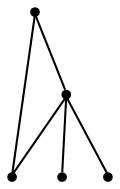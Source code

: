 graph {
  node [shape=point,comment="{\"directed\":false,\"doi\":\"10.1007/978-3-031-22203-0_1\",\"figure\":\"7 (1)\"}"]

  v0 [pos="655.6585851726396,1923.9763123402806"]
  v1 [pos="769.0641405360292,1919.2548030153"]
  v2 [pos="617.8526001376927,1668.8179414629058"]
  v3 [pos="532.8015097048567,1914.529224081463"]
  v4 [pos="433.56908137952627,1914.529224081463"]

  v0 -- v1 [id="-1",pos="655.6585851726396,1923.9763123402806 704.4538569657204,1933.2026243186433 718.3143515481678,1939.682713370657 769.0641405360292,1919.2548030153"]
  v0 -- v2 [id="-7",pos="655.6585851726396,1923.9763123402806 652.4789099340736,1877.1361318063625 650.2618997510363,1830.3458039809343 645.1568944014132,1784.3224702496436 644.8443573284279,1780.9594472310102 644.8443573284279,1780.9594472310102 644.8443573284279,1780.9594472310102 644.4234655916855,1777.6048177806429 644.4234655916855,1777.6048177806429 644.4234655916855,1777.6048177806429 639.8894206445719,1740.0700522472318 629.0918529657971,1705.419113289624 617.8526001376927,1668.8179414629058"]
  v2 -- v1 [id="-11",pos="617.8526001376927,1668.8179414629058 725.14050459962,1770.3703249868906 736.2172890205063,1773.8125782029454 769.0641405360292,1919.2548030153"]
  v2 -- v3 [id="-12",pos="617.8526001376927,1668.8179414629058 596.2991151937352,1704.769120450105 579.5798125284255,1738.9116126512279 564.9357814631045,1777.2839545573781 563.4647270080812,1780.9594472310102 563.4647270080812,1780.9594472310102 563.4647270080812,1780.9594472310102 562.0978303812471,1784.5349801371092 562.0978303812471,1784.5349801371092 562.0978303812471,1784.5349801371092 544.2741876657778,1828.887357907054 538.7358272495436,1866.5345463851206 532.8015097048567,1914.529224081463"]
  v2 -- v4 [id="-21",pos="617.8526001376927,1668.8179414629058 577.3210883433783,1687.2915493402966 522.2790175724908,1708.2987430812937 498.15016991755937,1746.8376845999992 496.1540023091868,1749.6673345079025 496.1540023091868,1749.6673345079025 496.1540023091868,1749.6673345079025 494.2662211587803,1752.7177606962607 494.2662211587803,1752.7177606962607 494.2662211587803,1752.7177606962607 467.8245037811319,1799.1788317301582 450.51758054787587,1862.7298436303006 433.56908137952627,1914.529224081463"]
}